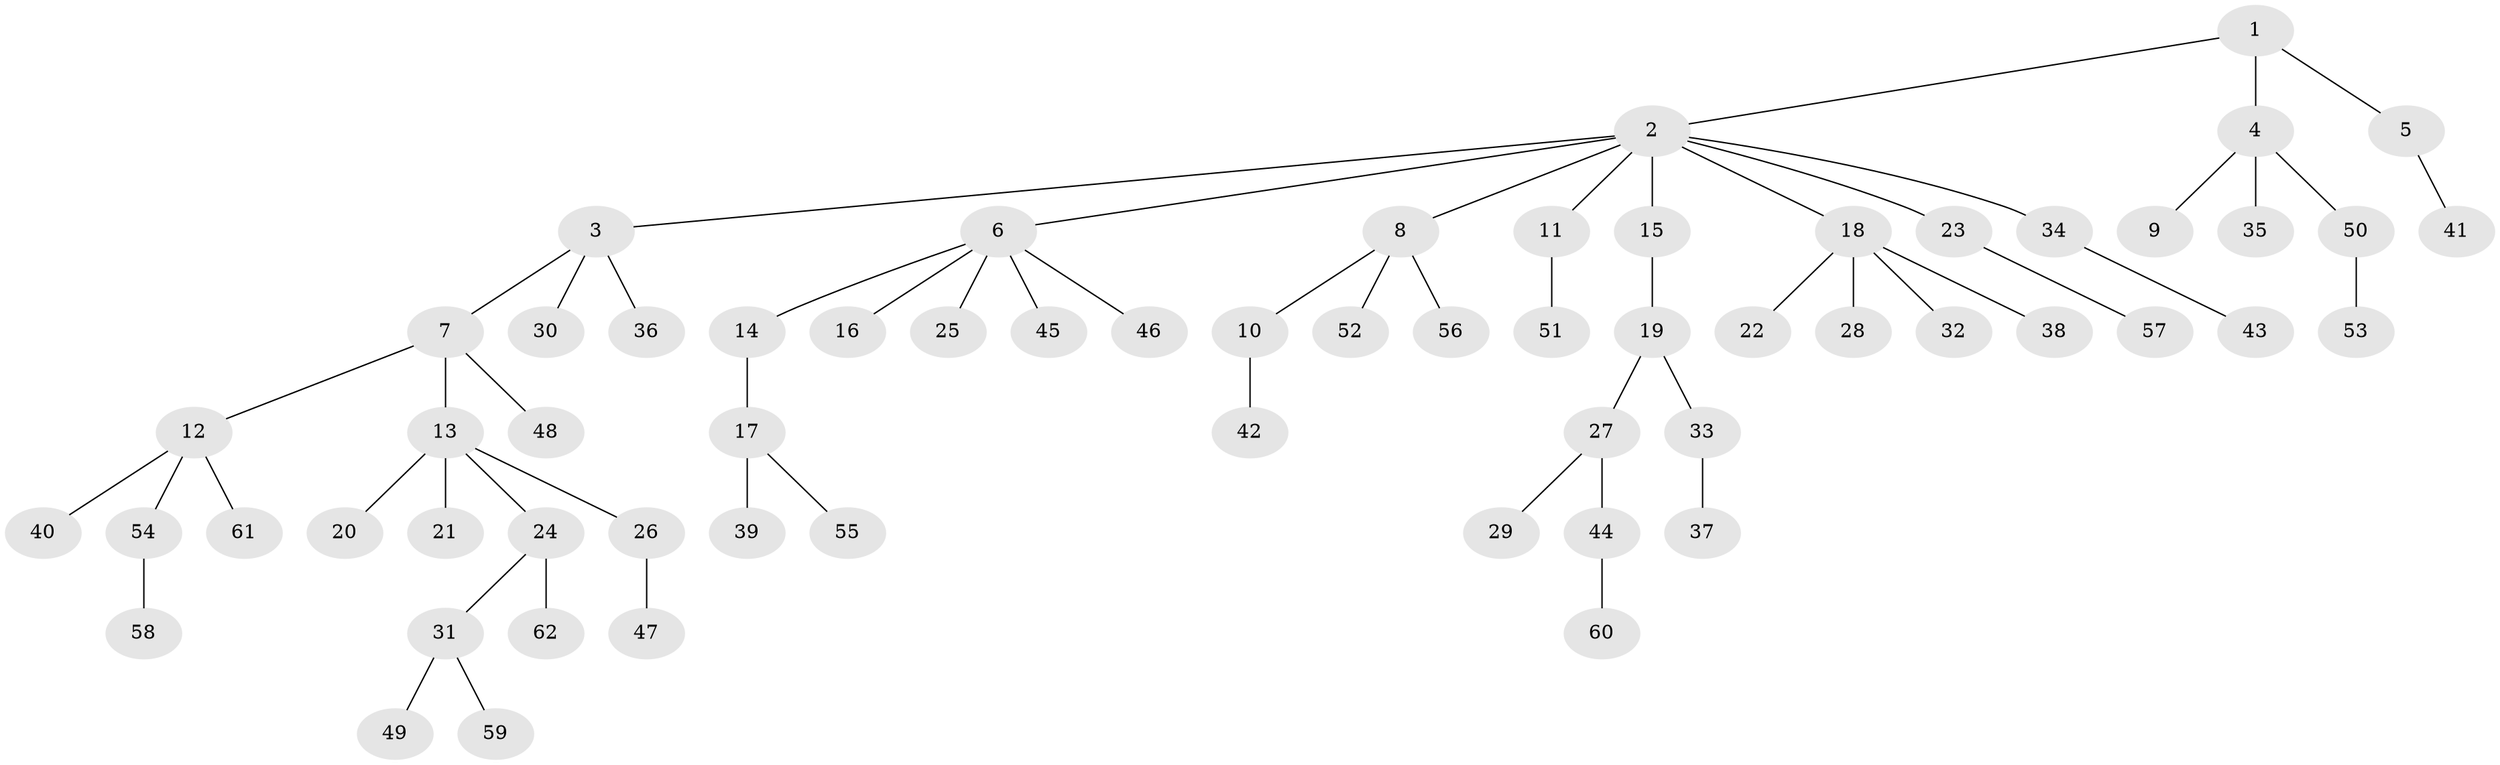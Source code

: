 // Generated by graph-tools (version 1.1) at 2025/26/03/09/25 03:26:27]
// undirected, 62 vertices, 61 edges
graph export_dot {
graph [start="1"]
  node [color=gray90,style=filled];
  1;
  2;
  3;
  4;
  5;
  6;
  7;
  8;
  9;
  10;
  11;
  12;
  13;
  14;
  15;
  16;
  17;
  18;
  19;
  20;
  21;
  22;
  23;
  24;
  25;
  26;
  27;
  28;
  29;
  30;
  31;
  32;
  33;
  34;
  35;
  36;
  37;
  38;
  39;
  40;
  41;
  42;
  43;
  44;
  45;
  46;
  47;
  48;
  49;
  50;
  51;
  52;
  53;
  54;
  55;
  56;
  57;
  58;
  59;
  60;
  61;
  62;
  1 -- 2;
  1 -- 4;
  1 -- 5;
  2 -- 3;
  2 -- 6;
  2 -- 8;
  2 -- 11;
  2 -- 15;
  2 -- 18;
  2 -- 23;
  2 -- 34;
  3 -- 7;
  3 -- 30;
  3 -- 36;
  4 -- 9;
  4 -- 35;
  4 -- 50;
  5 -- 41;
  6 -- 14;
  6 -- 16;
  6 -- 25;
  6 -- 45;
  6 -- 46;
  7 -- 12;
  7 -- 13;
  7 -- 48;
  8 -- 10;
  8 -- 52;
  8 -- 56;
  10 -- 42;
  11 -- 51;
  12 -- 40;
  12 -- 54;
  12 -- 61;
  13 -- 20;
  13 -- 21;
  13 -- 24;
  13 -- 26;
  14 -- 17;
  15 -- 19;
  17 -- 39;
  17 -- 55;
  18 -- 22;
  18 -- 28;
  18 -- 32;
  18 -- 38;
  19 -- 27;
  19 -- 33;
  23 -- 57;
  24 -- 31;
  24 -- 62;
  26 -- 47;
  27 -- 29;
  27 -- 44;
  31 -- 49;
  31 -- 59;
  33 -- 37;
  34 -- 43;
  44 -- 60;
  50 -- 53;
  54 -- 58;
}
